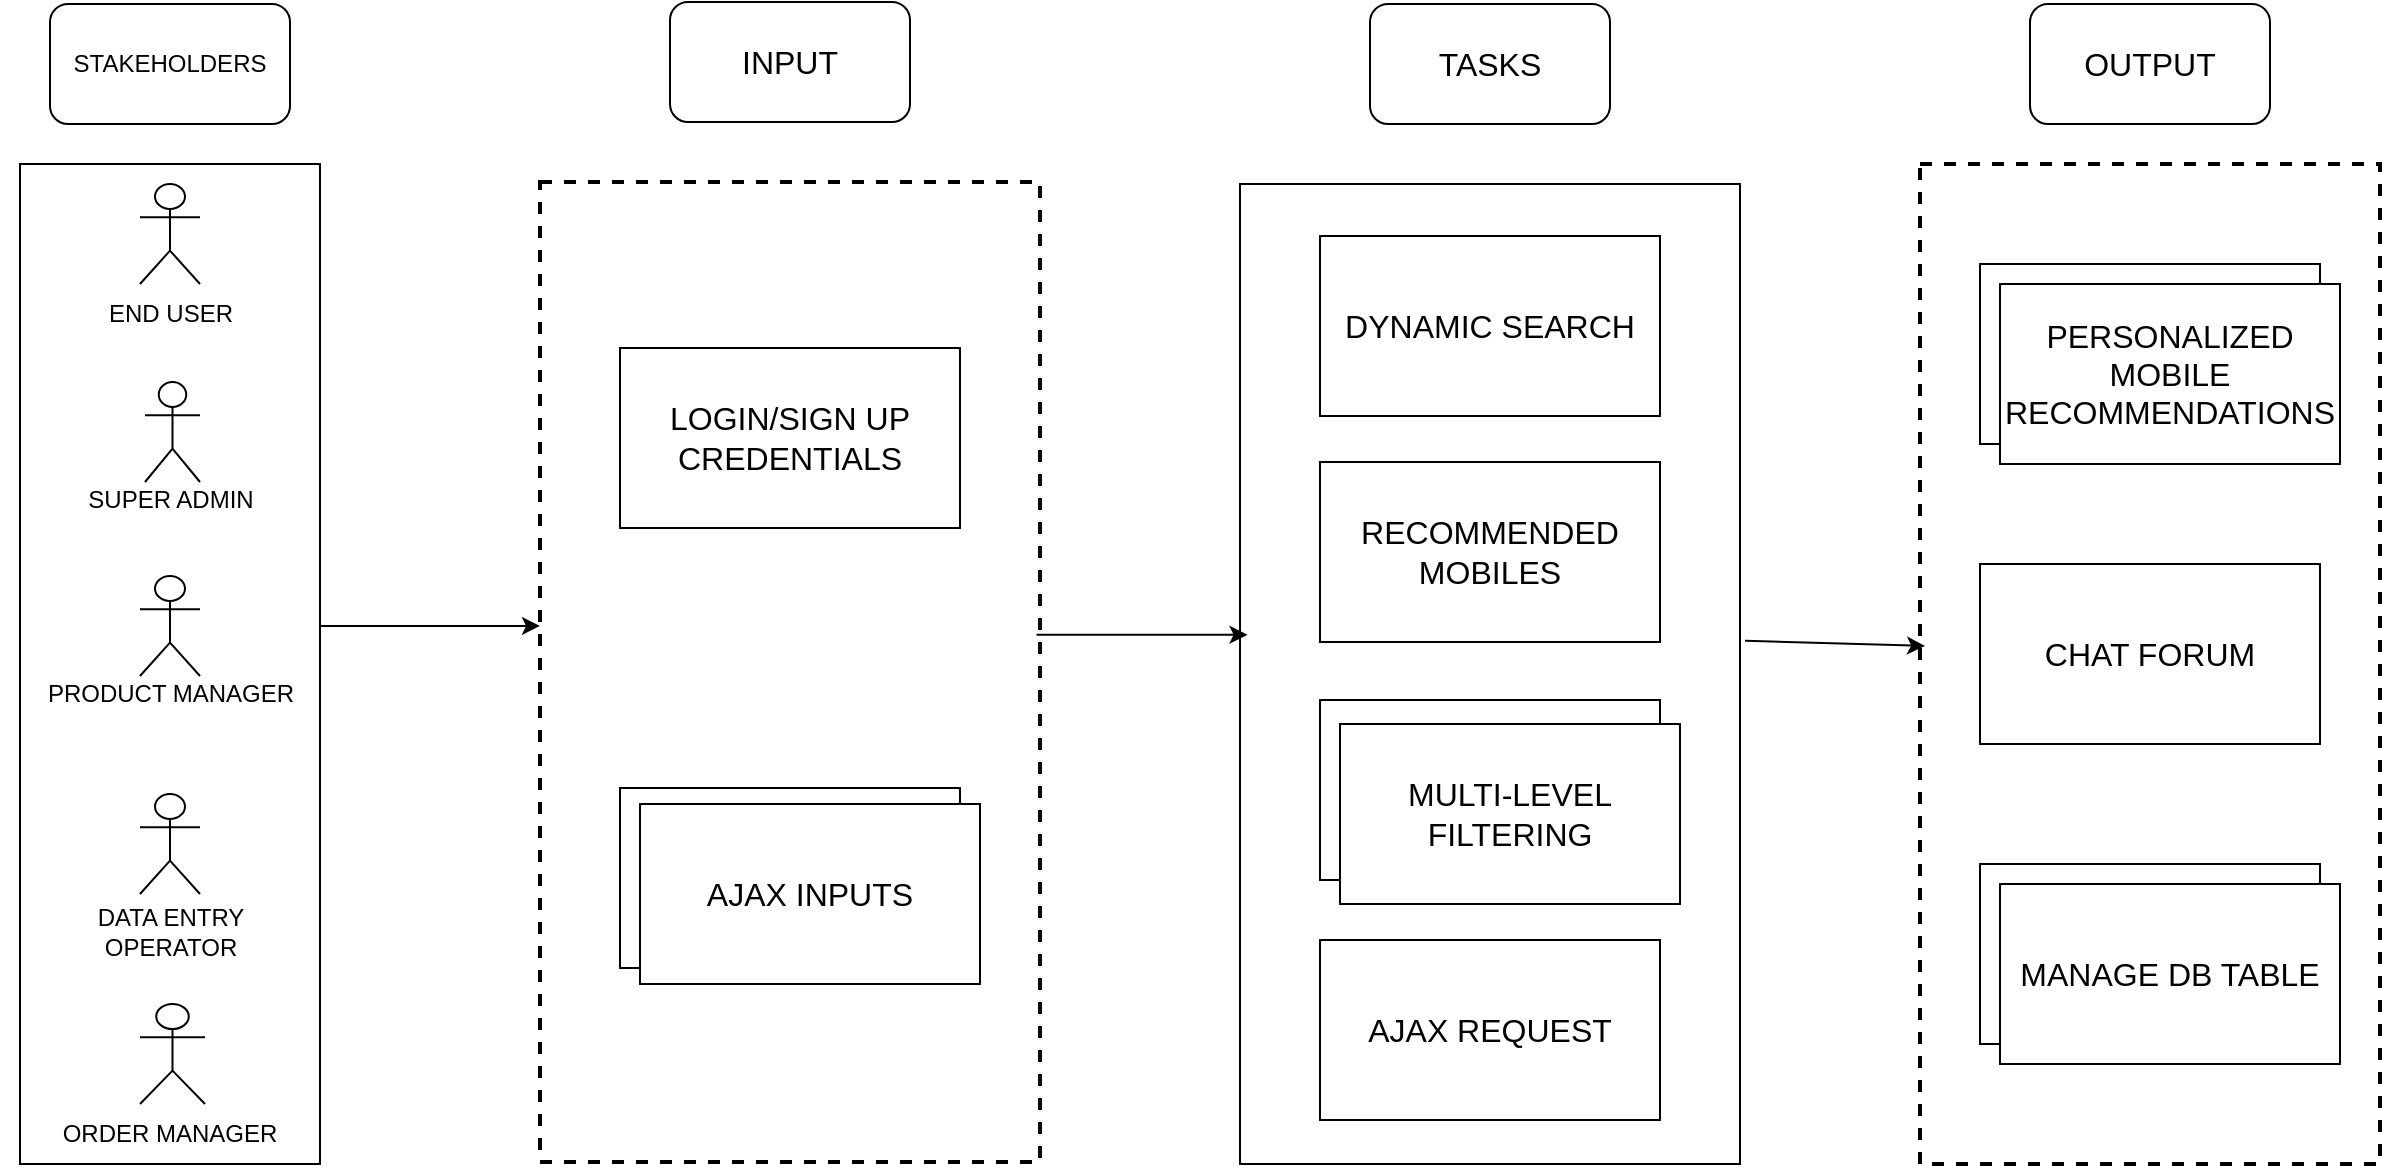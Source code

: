 <mxfile version="26.2.15">
  <diagram name="Page-1" id="9MKQ7-eeR8HE_TzTxk58">
    <mxGraphModel dx="863" dy="641" grid="1" gridSize="10" guides="1" tooltips="1" connect="1" arrows="1" fold="1" page="1" pageScale="1" pageWidth="850" pageHeight="1100" math="0" shadow="0">
      <root>
        <mxCell id="0" />
        <mxCell id="1" parent="0" />
        <mxCell id="cV-ADxkEV9v2yOwcHsHw-29" value="" style="group;movable=1;resizable=1;rotatable=1;deletable=1;editable=1;locked=0;connectable=1;" parent="1" vertex="1" connectable="0">
          <mxGeometry x="60" y="110" width="170" height="580" as="geometry" />
        </mxCell>
        <mxCell id="cV-ADxkEV9v2yOwcHsHw-1" value="STAKEHOLDERS" style="rounded=1;whiteSpace=wrap;html=1;movable=1;resizable=1;rotatable=1;deletable=1;editable=1;locked=0;connectable=1;" parent="cV-ADxkEV9v2yOwcHsHw-29" vertex="1">
          <mxGeometry x="25" width="120" height="60" as="geometry" />
        </mxCell>
        <mxCell id="cV-ADxkEV9v2yOwcHsHw-6" value="" style="rounded=0;whiteSpace=wrap;html=1;movable=1;resizable=1;rotatable=1;deletable=1;editable=1;locked=0;connectable=1;" parent="cV-ADxkEV9v2yOwcHsHw-29" vertex="1">
          <mxGeometry x="10" y="80" width="150" height="500" as="geometry" />
        </mxCell>
        <mxCell id="cV-ADxkEV9v2yOwcHsHw-19" value="END USER" style="text;html=1;align=center;verticalAlign=middle;resizable=1;points=[];autosize=1;strokeColor=none;fillColor=none;movable=1;rotatable=1;deletable=1;editable=1;locked=0;connectable=1;" parent="cV-ADxkEV9v2yOwcHsHw-29" vertex="1">
          <mxGeometry x="40" y="140" width="90" height="30" as="geometry" />
        </mxCell>
        <mxCell id="cV-ADxkEV9v2yOwcHsHw-20" value="SUPER ADMIN" style="text;html=1;align=center;verticalAlign=middle;resizable=1;points=[];autosize=1;strokeColor=none;fillColor=none;movable=1;rotatable=1;deletable=1;editable=1;locked=0;connectable=1;" parent="cV-ADxkEV9v2yOwcHsHw-29" vertex="1">
          <mxGeometry x="30" y="233" width="110" height="30" as="geometry" />
        </mxCell>
        <mxCell id="cV-ADxkEV9v2yOwcHsHw-22" value="PRODUCT MANAGER" style="text;html=1;align=center;verticalAlign=middle;resizable=1;points=[];autosize=1;strokeColor=none;fillColor=none;movable=1;rotatable=1;deletable=1;editable=1;locked=0;connectable=1;" parent="cV-ADxkEV9v2yOwcHsHw-29" vertex="1">
          <mxGeometry x="10" y="330" width="150" height="30" as="geometry" />
        </mxCell>
        <mxCell id="cV-ADxkEV9v2yOwcHsHw-24" value="DATA ENTRY&lt;div&gt;OPERATOR&lt;/div&gt;" style="text;html=1;align=center;verticalAlign=middle;resizable=1;points=[];autosize=1;strokeColor=none;fillColor=none;movable=1;rotatable=1;deletable=1;editable=1;locked=0;connectable=1;" parent="cV-ADxkEV9v2yOwcHsHw-29" vertex="1">
          <mxGeometry x="35" y="444" width="100" height="40" as="geometry" />
        </mxCell>
        <mxCell id="cV-ADxkEV9v2yOwcHsHw-25" value="ORDER MANAGER" style="text;html=1;align=center;verticalAlign=middle;whiteSpace=wrap;rounded=0;movable=1;resizable=1;rotatable=1;deletable=1;editable=1;locked=0;connectable=1;" parent="cV-ADxkEV9v2yOwcHsHw-29" vertex="1">
          <mxGeometry x="15" y="550" width="140" height="30" as="geometry" />
        </mxCell>
        <mxCell id="kZ2lEPYeGbBi-xPKYxfR-3" value="" style="shape=umlActor;verticalLabelPosition=bottom;verticalAlign=top;html=1;outlineConnect=0;" parent="cV-ADxkEV9v2yOwcHsHw-29" vertex="1">
          <mxGeometry x="72.5" y="189" width="27.5" height="50" as="geometry" />
        </mxCell>
        <mxCell id="kZ2lEPYeGbBi-xPKYxfR-1" value="" style="shape=umlActor;verticalLabelPosition=bottom;verticalAlign=top;html=1;outlineConnect=0;" parent="cV-ADxkEV9v2yOwcHsHw-29" vertex="1">
          <mxGeometry x="70" y="90" width="30" height="50" as="geometry" />
        </mxCell>
        <mxCell id="kZ2lEPYeGbBi-xPKYxfR-4" value="" style="shape=umlActor;verticalLabelPosition=bottom;verticalAlign=top;html=1;outlineConnect=0;" parent="cV-ADxkEV9v2yOwcHsHw-29" vertex="1">
          <mxGeometry x="70" y="286" width="30" height="50" as="geometry" />
        </mxCell>
        <mxCell id="kZ2lEPYeGbBi-xPKYxfR-6" value="" style="shape=umlActor;verticalLabelPosition=bottom;verticalAlign=top;html=1;outlineConnect=0;" parent="cV-ADxkEV9v2yOwcHsHw-29" vertex="1">
          <mxGeometry x="70" y="395" width="30" height="50" as="geometry" />
        </mxCell>
        <mxCell id="kZ2lEPYeGbBi-xPKYxfR-7" value="" style="shape=umlActor;verticalLabelPosition=bottom;verticalAlign=top;html=1;outlineConnect=0;" parent="cV-ADxkEV9v2yOwcHsHw-29" vertex="1">
          <mxGeometry x="70" y="500" width="32.5" height="50" as="geometry" />
        </mxCell>
        <mxCell id="cV-ADxkEV9v2yOwcHsHw-30" value="" style="group;fontSize=16;" parent="1" vertex="1" connectable="0">
          <mxGeometry x="330" y="109" width="250" height="580" as="geometry" />
        </mxCell>
        <mxCell id="cV-ADxkEV9v2yOwcHsHw-2" value="INPUT" style="rounded=1;whiteSpace=wrap;html=1;fontSize=16;" parent="cV-ADxkEV9v2yOwcHsHw-30" vertex="1">
          <mxGeometry x="65" width="120" height="60" as="geometry" />
        </mxCell>
        <mxCell id="cV-ADxkEV9v2yOwcHsHw-7" value="" style="html=1;dashed=1;whiteSpace=wrap;strokeWidth=2;fontSize=16;" parent="cV-ADxkEV9v2yOwcHsHw-30" vertex="1">
          <mxGeometry y="90" width="250" height="490" as="geometry" />
        </mxCell>
        <mxCell id="cV-ADxkEV9v2yOwcHsHw-8" value="LOGIN/SIGN UP CREDENTIALS" style="rounded=0;whiteSpace=wrap;html=1;fontSize=16;" parent="cV-ADxkEV9v2yOwcHsHw-30" vertex="1">
          <mxGeometry x="40" y="173" width="170" height="90" as="geometry" />
        </mxCell>
        <mxCell id="cV-ADxkEV9v2yOwcHsHw-27" value="" style="rounded=0;whiteSpace=wrap;html=1;fontSize=16;" parent="cV-ADxkEV9v2yOwcHsHw-30" vertex="1">
          <mxGeometry x="40" y="393" width="170" height="90" as="geometry" />
        </mxCell>
        <mxCell id="wvq7y7t6D4UNpSmiPXFn-1" value="AJAX INPUTS" style="rounded=0;whiteSpace=wrap;html=1;fontSize=16;" vertex="1" parent="cV-ADxkEV9v2yOwcHsHw-30">
          <mxGeometry x="50" y="401" width="170" height="90" as="geometry" />
        </mxCell>
        <mxCell id="cV-ADxkEV9v2yOwcHsHw-31" value="" style="group;fontSize=16;" parent="1" vertex="1" connectable="0">
          <mxGeometry x="680" y="110" width="250" height="580" as="geometry" />
        </mxCell>
        <mxCell id="cV-ADxkEV9v2yOwcHsHw-32" value="TASKS" style="rounded=1;whiteSpace=wrap;html=1;fontSize=16;" parent="cV-ADxkEV9v2yOwcHsHw-31" vertex="1">
          <mxGeometry x="65" width="120" height="60" as="geometry" />
        </mxCell>
        <mxCell id="cV-ADxkEV9v2yOwcHsHw-33" value="" style="html=1;whiteSpace=wrap;strokeWidth=1;fontSize=16;" parent="cV-ADxkEV9v2yOwcHsHw-31" vertex="1">
          <mxGeometry y="90" width="250" height="490" as="geometry" />
        </mxCell>
        <mxCell id="cV-ADxkEV9v2yOwcHsHw-34" value="DYNAMIC SEARCH" style="rounded=0;whiteSpace=wrap;html=1;fontSize=16;" parent="cV-ADxkEV9v2yOwcHsHw-31" vertex="1">
          <mxGeometry x="40" y="116" width="170" height="90" as="geometry" />
        </mxCell>
        <mxCell id="cV-ADxkEV9v2yOwcHsHw-35" value="RECOMMENDED MOBILES" style="rounded=0;whiteSpace=wrap;html=1;fontSize=16;" parent="cV-ADxkEV9v2yOwcHsHw-31" vertex="1">
          <mxGeometry x="40" y="229" width="170" height="90" as="geometry" />
        </mxCell>
        <mxCell id="cV-ADxkEV9v2yOwcHsHw-36" value="AJAX REQUEST" style="rounded=0;whiteSpace=wrap;html=1;fontSize=16;" parent="cV-ADxkEV9v2yOwcHsHw-31" vertex="1">
          <mxGeometry x="40" y="468" width="170" height="90" as="geometry" />
        </mxCell>
        <mxCell id="2HXPZsUzLgR3vs4WT88c-20" value="" style="rounded=0;whiteSpace=wrap;html=1;fontSize=16;" parent="cV-ADxkEV9v2yOwcHsHw-31" vertex="1">
          <mxGeometry x="40" y="348" width="170" height="90" as="geometry" />
        </mxCell>
        <mxCell id="wvq7y7t6D4UNpSmiPXFn-9" value="MULTI-LEVEL FILTERING" style="rounded=0;whiteSpace=wrap;html=1;fontSize=16;" vertex="1" parent="cV-ADxkEV9v2yOwcHsHw-31">
          <mxGeometry x="50" y="360" width="170" height="90" as="geometry" />
        </mxCell>
        <mxCell id="cV-ADxkEV9v2yOwcHsHw-52" value="" style="rounded=0;whiteSpace=wrap;html=1;dashed=1;strokeWidth=2;fontSize=16;" parent="1" vertex="1">
          <mxGeometry x="1020" y="190" width="230" height="500" as="geometry" />
        </mxCell>
        <mxCell id="cV-ADxkEV9v2yOwcHsHw-38" value="OUTPUT" style="rounded=1;whiteSpace=wrap;html=1;fontSize=16;" parent="1" vertex="1">
          <mxGeometry x="1075" y="110" width="120" height="60" as="geometry" />
        </mxCell>
        <mxCell id="cV-ADxkEV9v2yOwcHsHw-40" value="" style="rounded=0;whiteSpace=wrap;html=1;fontSize=16;" parent="1" vertex="1">
          <mxGeometry x="1050" y="240" width="170" height="90" as="geometry" />
        </mxCell>
        <mxCell id="cV-ADxkEV9v2yOwcHsHw-41" value="CHAT FORUM" style="rounded=0;whiteSpace=wrap;html=1;fontSize=16;" parent="1" vertex="1">
          <mxGeometry x="1050" y="390" width="170" height="90" as="geometry" />
        </mxCell>
        <mxCell id="cV-ADxkEV9v2yOwcHsHw-42" value="" style="rounded=0;whiteSpace=wrap;html=1;fontSize=16;" parent="1" vertex="1">
          <mxGeometry x="1050" y="540" width="170" height="90" as="geometry" />
        </mxCell>
        <mxCell id="cV-ADxkEV9v2yOwcHsHw-43" value="" style="endArrow=classic;html=1;rounded=0;exitX=0.998;exitY=0.462;exitDx=0;exitDy=0;exitPerimeter=0;entryX=0;entryY=0.453;entryDx=0;entryDy=0;entryPerimeter=0;" parent="1" source="cV-ADxkEV9v2yOwcHsHw-6" target="cV-ADxkEV9v2yOwcHsHw-7" edge="1">
          <mxGeometry width="50" height="50" relative="1" as="geometry">
            <mxPoint x="210" y="690" as="sourcePoint" />
            <mxPoint x="260" y="640" as="targetPoint" />
          </mxGeometry>
        </mxCell>
        <mxCell id="cV-ADxkEV9v2yOwcHsHw-44" value="" style="endArrow=classic;html=1;rounded=0;exitX=0.993;exitY=0.462;exitDx=0;exitDy=0;exitPerimeter=0;entryX=0.015;entryY=0.46;entryDx=0;entryDy=0;entryPerimeter=0;fontSize=16;" parent="1" source="cV-ADxkEV9v2yOwcHsHw-7" target="cV-ADxkEV9v2yOwcHsHw-33" edge="1">
          <mxGeometry width="50" height="50" relative="1" as="geometry">
            <mxPoint x="630" y="630" as="sourcePoint" />
            <mxPoint x="680" y="580" as="targetPoint" />
          </mxGeometry>
        </mxCell>
        <mxCell id="cV-ADxkEV9v2yOwcHsHw-45" value="" style="endArrow=classic;html=1;rounded=0;exitX=1.01;exitY=0.466;exitDx=0;exitDy=0;exitPerimeter=0;entryX=0.011;entryY=0.482;entryDx=0;entryDy=0;entryPerimeter=0;fontSize=16;" parent="1" source="cV-ADxkEV9v2yOwcHsHw-33" target="cV-ADxkEV9v2yOwcHsHw-52" edge="1">
          <mxGeometry width="50" height="50" relative="1" as="geometry">
            <mxPoint x="890" y="630" as="sourcePoint" />
            <mxPoint x="1020" y="430" as="targetPoint" />
          </mxGeometry>
        </mxCell>
        <mxCell id="2HXPZsUzLgR3vs4WT88c-21" value="PERSONALIZED MOBILE RECOMMENDATIONS" style="rounded=0;whiteSpace=wrap;html=1;fontSize=16;" parent="1" vertex="1">
          <mxGeometry x="1060" y="250" width="170" height="90" as="geometry" />
        </mxCell>
        <mxCell id="2HXPZsUzLgR3vs4WT88c-22" value="MANAGE DB TABLE" style="rounded=0;whiteSpace=wrap;html=1;fontSize=16;" parent="1" vertex="1">
          <mxGeometry x="1060" y="550" width="170" height="90" as="geometry" />
        </mxCell>
      </root>
    </mxGraphModel>
  </diagram>
</mxfile>
